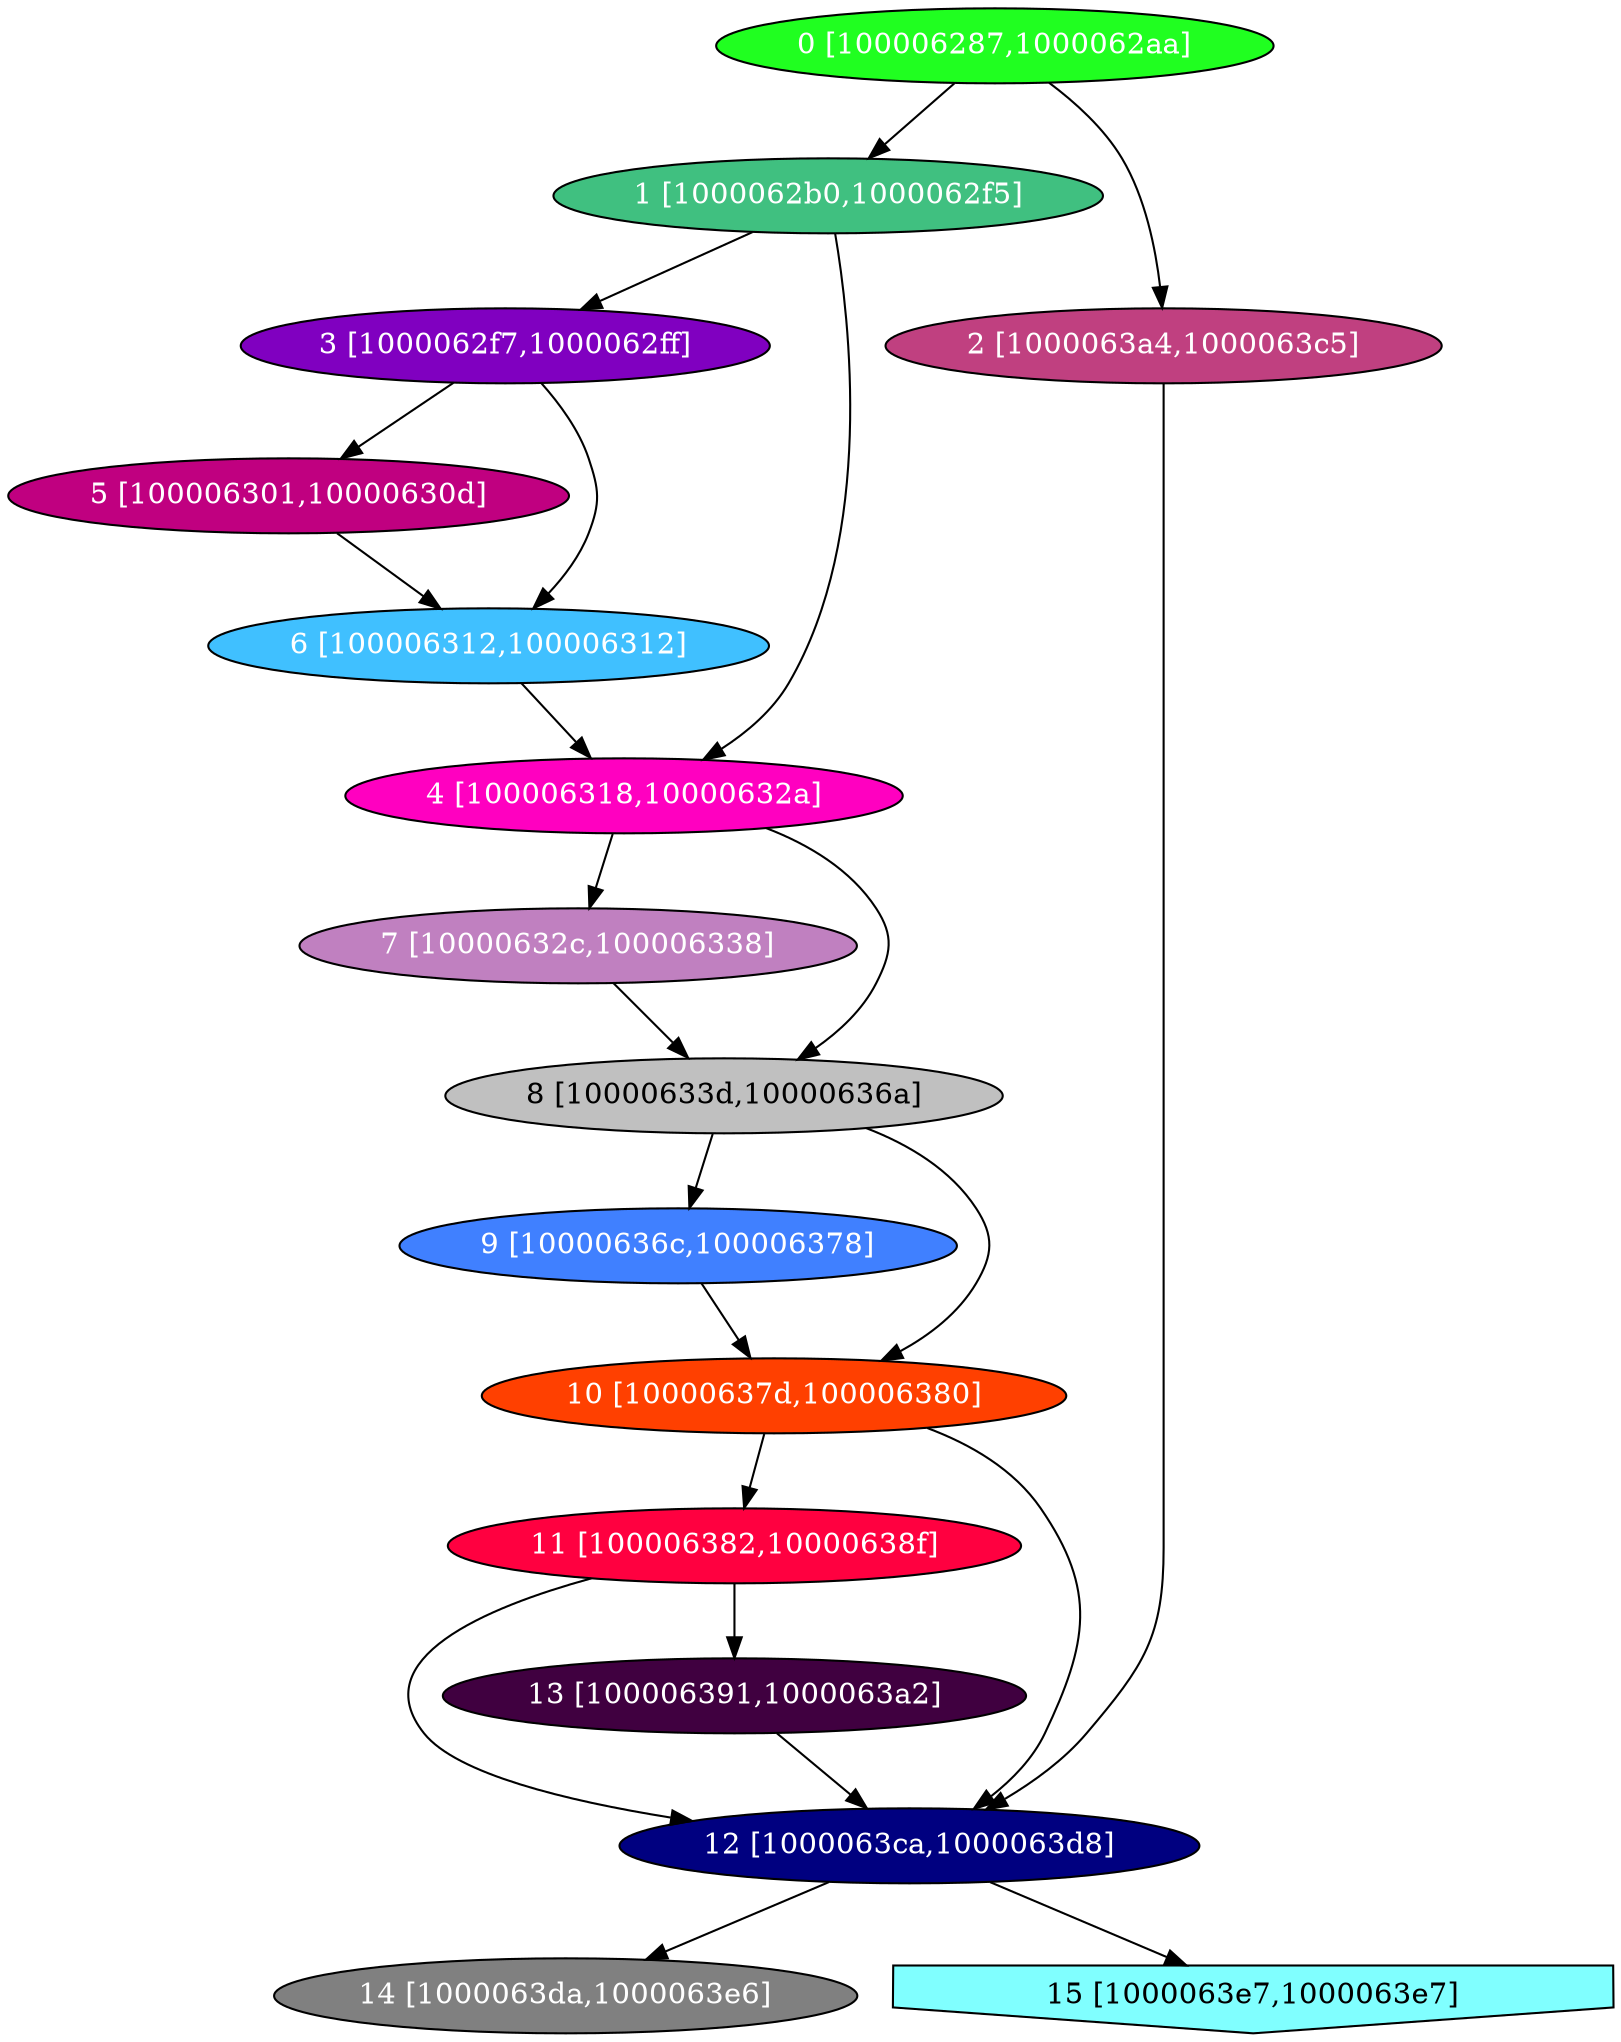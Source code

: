 diGraph gzip{
	gzip_0  [style=filled fillcolor="#20FF20" fontcolor="#ffffff" shape=oval label="0 [100006287,1000062aa]"]
	gzip_1  [style=filled fillcolor="#40C080" fontcolor="#ffffff" shape=oval label="1 [1000062b0,1000062f5]"]
	gzip_2  [style=filled fillcolor="#C04080" fontcolor="#ffffff" shape=oval label="2 [1000063a4,1000063c5]"]
	gzip_3  [style=filled fillcolor="#8000C0" fontcolor="#ffffff" shape=oval label="3 [1000062f7,1000062ff]"]
	gzip_4  [style=filled fillcolor="#FF00C0" fontcolor="#ffffff" shape=oval label="4 [100006318,10000632a]"]
	gzip_5  [style=filled fillcolor="#C00080" fontcolor="#ffffff" shape=oval label="5 [100006301,10000630d]"]
	gzip_6  [style=filled fillcolor="#40C0FF" fontcolor="#ffffff" shape=oval label="6 [100006312,100006312]"]
	gzip_7  [style=filled fillcolor="#C080C0" fontcolor="#ffffff" shape=oval label="7 [10000632c,100006338]"]
	gzip_8  [style=filled fillcolor="#C0C0C0" fontcolor="#000000" shape=oval label="8 [10000633d,10000636a]"]
	gzip_9  [style=filled fillcolor="#4080FF" fontcolor="#ffffff" shape=oval label="9 [10000636c,100006378]"]
	gzip_a  [style=filled fillcolor="#FF4000" fontcolor="#ffffff" shape=oval label="10 [10000637d,100006380]"]
	gzip_b  [style=filled fillcolor="#FF0040" fontcolor="#ffffff" shape=oval label="11 [100006382,10000638f]"]
	gzip_c  [style=filled fillcolor="#000080" fontcolor="#ffffff" shape=oval label="12 [1000063ca,1000063d8]"]
	gzip_d  [style=filled fillcolor="#400040" fontcolor="#ffffff" shape=oval label="13 [100006391,1000063a2]"]
	gzip_e  [style=filled fillcolor="#808080" fontcolor="#ffffff" shape=oval label="14 [1000063da,1000063e6]"]
	gzip_f  [style=filled fillcolor="#80FFFF" fontcolor="#000000" shape=invhouse label="15 [1000063e7,1000063e7]"]

	gzip_0 -> gzip_1
	gzip_0 -> gzip_2
	gzip_1 -> gzip_3
	gzip_1 -> gzip_4
	gzip_2 -> gzip_c
	gzip_3 -> gzip_5
	gzip_3 -> gzip_6
	gzip_4 -> gzip_7
	gzip_4 -> gzip_8
	gzip_5 -> gzip_6
	gzip_6 -> gzip_4
	gzip_7 -> gzip_8
	gzip_8 -> gzip_9
	gzip_8 -> gzip_a
	gzip_9 -> gzip_a
	gzip_a -> gzip_b
	gzip_a -> gzip_c
	gzip_b -> gzip_c
	gzip_b -> gzip_d
	gzip_c -> gzip_e
	gzip_c -> gzip_f
	gzip_d -> gzip_c
}